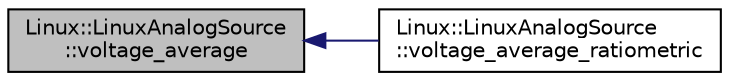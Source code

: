 digraph "Linux::LinuxAnalogSource::voltage_average"
{
 // INTERACTIVE_SVG=YES
  edge [fontname="Helvetica",fontsize="10",labelfontname="Helvetica",labelfontsize="10"];
  node [fontname="Helvetica",fontsize="10",shape=record];
  rankdir="LR";
  Node1 [label="Linux::LinuxAnalogSource\l::voltage_average",height=0.2,width=0.4,color="black", fillcolor="grey75", style="filled" fontcolor="black"];
  Node1 -> Node2 [dir="back",color="midnightblue",fontsize="10",style="solid",fontname="Helvetica"];
  Node2 [label="Linux::LinuxAnalogSource\l::voltage_average_ratiometric",height=0.2,width=0.4,color="black", fillcolor="white", style="filled",URL="$classLinux_1_1LinuxAnalogSource.html#a943a1cfcbea44317a763aec8983c4967"];
}
